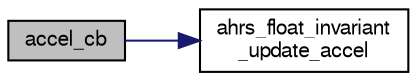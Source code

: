 digraph "accel_cb"
{
  edge [fontname="FreeSans",fontsize="10",labelfontname="FreeSans",labelfontsize="10"];
  node [fontname="FreeSans",fontsize="10",shape=record];
  rankdir="LR";
  Node1 [label="accel_cb",height=0.2,width=0.4,color="black", fillcolor="grey75", style="filled", fontcolor="black"];
  Node1 -> Node2 [color="midnightblue",fontsize="10",style="solid",fontname="FreeSans"];
  Node2 [label="ahrs_float_invariant\l_update_accel",height=0.2,width=0.4,color="black", fillcolor="white", style="filled",URL="$ahrs__float__invariant_8c.html#adf04601dfa1d9de3b52a803d96f5ed2a"];
}
